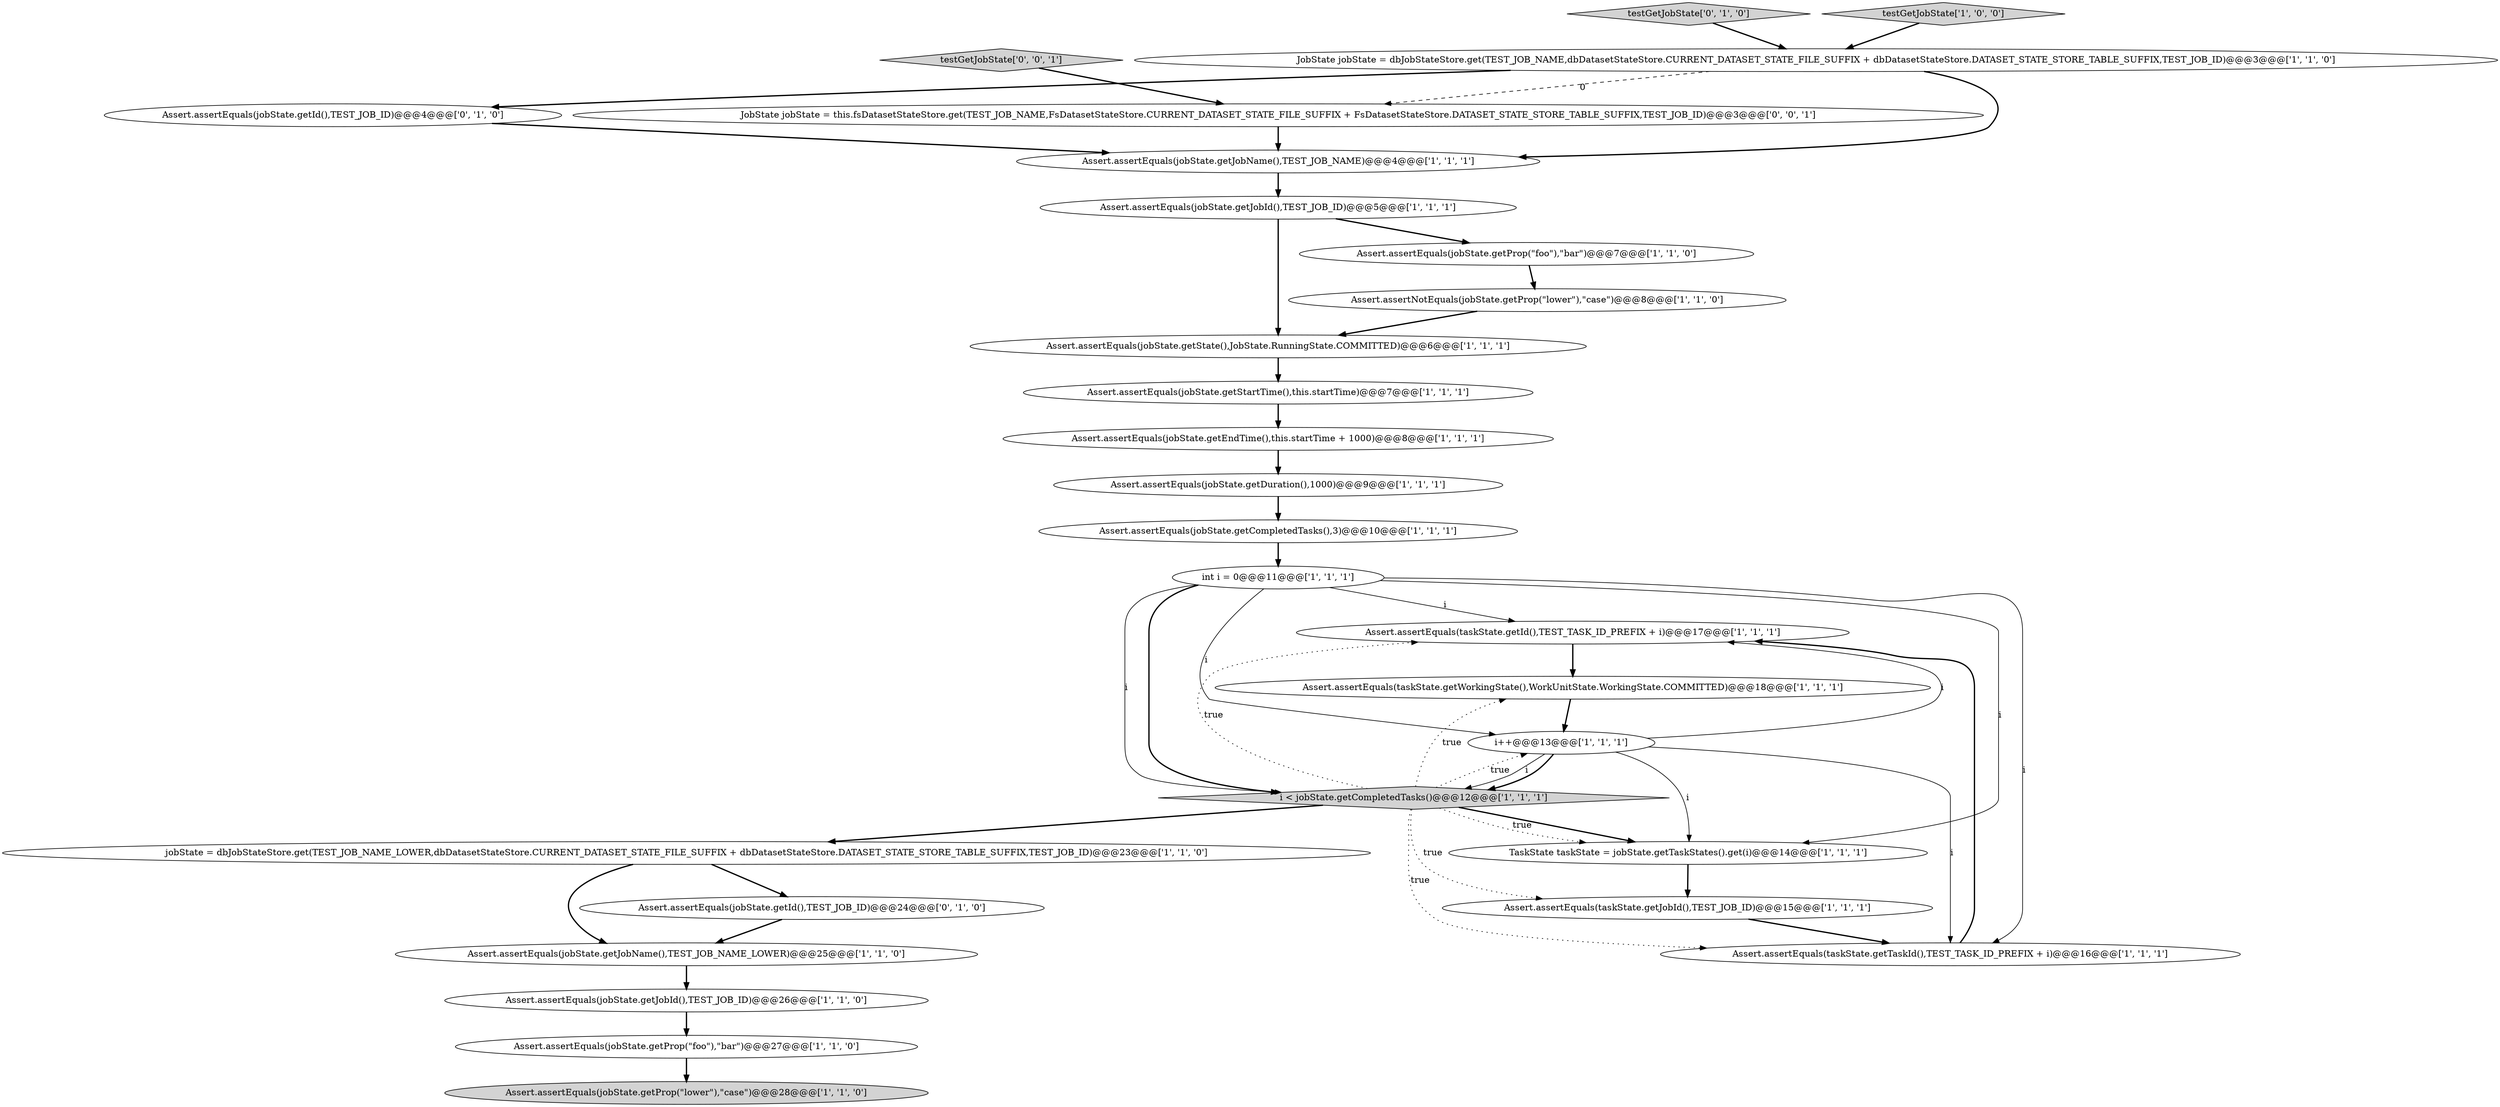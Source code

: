 digraph {
3 [style = filled, label = "Assert.assertEquals(jobState.getJobId(),TEST_JOB_ID)@@@5@@@['1', '1', '1']", fillcolor = white, shape = ellipse image = "AAA0AAABBB1BBB"];
18 [style = filled, label = "Assert.assertEquals(jobState.getState(),JobState.RunningState.COMMITTED)@@@6@@@['1', '1', '1']", fillcolor = white, shape = ellipse image = "AAA0AAABBB1BBB"];
4 [style = filled, label = "Assert.assertEquals(jobState.getJobName(),TEST_JOB_NAME)@@@4@@@['1', '1', '1']", fillcolor = white, shape = ellipse image = "AAA0AAABBB1BBB"];
22 [style = filled, label = "Assert.assertEquals(jobState.getEndTime(),this.startTime + 1000)@@@8@@@['1', '1', '1']", fillcolor = white, shape = ellipse image = "AAA0AAABBB1BBB"];
19 [style = filled, label = "Assert.assertEquals(jobState.getProp(\"foo\"),\"bar\")@@@27@@@['1', '1', '0']", fillcolor = white, shape = ellipse image = "AAA0AAABBB1BBB"];
14 [style = filled, label = "Assert.assertEquals(jobState.getStartTime(),this.startTime)@@@7@@@['1', '1', '1']", fillcolor = white, shape = ellipse image = "AAA0AAABBB1BBB"];
13 [style = filled, label = "JobState jobState = dbJobStateStore.get(TEST_JOB_NAME,dbDatasetStateStore.CURRENT_DATASET_STATE_FILE_SUFFIX + dbDatasetStateStore.DATASET_STATE_STORE_TABLE_SUFFIX,TEST_JOB_ID)@@@3@@@['1', '1', '0']", fillcolor = white, shape = ellipse image = "AAA0AAABBB1BBB"];
12 [style = filled, label = "Assert.assertEquals(jobState.getJobId(),TEST_JOB_ID)@@@26@@@['1', '1', '0']", fillcolor = white, shape = ellipse image = "AAA0AAABBB1BBB"];
0 [style = filled, label = "Assert.assertEquals(jobState.getProp(\"lower\"),\"case\")@@@28@@@['1', '1', '0']", fillcolor = lightgray, shape = ellipse image = "AAA0AAABBB1BBB"];
7 [style = filled, label = "Assert.assertEquals(taskState.getId(),TEST_TASK_ID_PREFIX + i)@@@17@@@['1', '1', '1']", fillcolor = white, shape = ellipse image = "AAA0AAABBB1BBB"];
1 [style = filled, label = "Assert.assertEquals(taskState.getWorkingState(),WorkUnitState.WorkingState.COMMITTED)@@@18@@@['1', '1', '1']", fillcolor = white, shape = ellipse image = "AAA0AAABBB1BBB"];
23 [style = filled, label = "Assert.assertEquals(jobState.getJobName(),TEST_JOB_NAME_LOWER)@@@25@@@['1', '1', '0']", fillcolor = white, shape = ellipse image = "AAA0AAABBB1BBB"];
5 [style = filled, label = "Assert.assertNotEquals(jobState.getProp(\"lower\"),\"case\")@@@8@@@['1', '1', '0']", fillcolor = white, shape = ellipse image = "AAA0AAABBB1BBB"];
17 [style = filled, label = "i < jobState.getCompletedTasks()@@@12@@@['1', '1', '1']", fillcolor = lightgray, shape = diamond image = "AAA0AAABBB1BBB"];
2 [style = filled, label = "int i = 0@@@11@@@['1', '1', '1']", fillcolor = white, shape = ellipse image = "AAA0AAABBB1BBB"];
25 [style = filled, label = "Assert.assertEquals(jobState.getId(),TEST_JOB_ID)@@@4@@@['0', '1', '0']", fillcolor = white, shape = ellipse image = "AAA1AAABBB2BBB"];
11 [style = filled, label = "TaskState taskState = jobState.getTaskStates().get(i)@@@14@@@['1', '1', '1']", fillcolor = white, shape = ellipse image = "AAA0AAABBB1BBB"];
21 [style = filled, label = "Assert.assertEquals(jobState.getCompletedTasks(),3)@@@10@@@['1', '1', '1']", fillcolor = white, shape = ellipse image = "AAA0AAABBB1BBB"];
9 [style = filled, label = "Assert.assertEquals(jobState.getDuration(),1000)@@@9@@@['1', '1', '1']", fillcolor = white, shape = ellipse image = "AAA0AAABBB1BBB"];
28 [style = filled, label = "JobState jobState = this.fsDatasetStateStore.get(TEST_JOB_NAME,FsDatasetStateStore.CURRENT_DATASET_STATE_FILE_SUFFIX + FsDatasetStateStore.DATASET_STATE_STORE_TABLE_SUFFIX,TEST_JOB_ID)@@@3@@@['0', '0', '1']", fillcolor = white, shape = ellipse image = "AAA0AAABBB3BBB"];
10 [style = filled, label = "i++@@@13@@@['1', '1', '1']", fillcolor = white, shape = ellipse image = "AAA0AAABBB1BBB"];
15 [style = filled, label = "jobState = dbJobStateStore.get(TEST_JOB_NAME_LOWER,dbDatasetStateStore.CURRENT_DATASET_STATE_FILE_SUFFIX + dbDatasetStateStore.DATASET_STATE_STORE_TABLE_SUFFIX,TEST_JOB_ID)@@@23@@@['1', '1', '0']", fillcolor = white, shape = ellipse image = "AAA0AAABBB1BBB"];
26 [style = filled, label = "testGetJobState['0', '1', '0']", fillcolor = lightgray, shape = diamond image = "AAA0AAABBB2BBB"];
24 [style = filled, label = "Assert.assertEquals(jobState.getId(),TEST_JOB_ID)@@@24@@@['0', '1', '0']", fillcolor = white, shape = ellipse image = "AAA1AAABBB2BBB"];
6 [style = filled, label = "Assert.assertEquals(taskState.getTaskId(),TEST_TASK_ID_PREFIX + i)@@@16@@@['1', '1', '1']", fillcolor = white, shape = ellipse image = "AAA0AAABBB1BBB"];
27 [style = filled, label = "testGetJobState['0', '0', '1']", fillcolor = lightgray, shape = diamond image = "AAA0AAABBB3BBB"];
8 [style = filled, label = "Assert.assertEquals(taskState.getJobId(),TEST_JOB_ID)@@@15@@@['1', '1', '1']", fillcolor = white, shape = ellipse image = "AAA0AAABBB1BBB"];
16 [style = filled, label = "testGetJobState['1', '0', '0']", fillcolor = lightgray, shape = diamond image = "AAA0AAABBB1BBB"];
20 [style = filled, label = "Assert.assertEquals(jobState.getProp(\"foo\"),\"bar\")@@@7@@@['1', '1', '0']", fillcolor = white, shape = ellipse image = "AAA0AAABBB1BBB"];
13->4 [style = bold, label=""];
1->10 [style = bold, label=""];
26->13 [style = bold, label=""];
10->17 [style = bold, label=""];
2->17 [style = solid, label="i"];
24->23 [style = bold, label=""];
27->28 [style = bold, label=""];
17->1 [style = dotted, label="true"];
17->7 [style = dotted, label="true"];
13->25 [style = bold, label=""];
2->11 [style = solid, label="i"];
20->5 [style = bold, label=""];
15->23 [style = bold, label=""];
10->6 [style = solid, label="i"];
19->0 [style = bold, label=""];
9->21 [style = bold, label=""];
8->6 [style = bold, label=""];
15->24 [style = bold, label=""];
2->10 [style = solid, label="i"];
16->13 [style = bold, label=""];
22->9 [style = bold, label=""];
3->18 [style = bold, label=""];
3->20 [style = bold, label=""];
2->17 [style = bold, label=""];
21->2 [style = bold, label=""];
28->4 [style = bold, label=""];
25->4 [style = bold, label=""];
2->6 [style = solid, label="i"];
17->15 [style = bold, label=""];
11->8 [style = bold, label=""];
23->12 [style = bold, label=""];
2->7 [style = solid, label="i"];
10->11 [style = solid, label="i"];
17->10 [style = dotted, label="true"];
12->19 [style = bold, label=""];
17->8 [style = dotted, label="true"];
5->18 [style = bold, label=""];
17->11 [style = bold, label=""];
17->6 [style = dotted, label="true"];
17->11 [style = dotted, label="true"];
10->17 [style = solid, label="i"];
7->1 [style = bold, label=""];
10->7 [style = solid, label="i"];
6->7 [style = bold, label=""];
18->14 [style = bold, label=""];
4->3 [style = bold, label=""];
13->28 [style = dashed, label="0"];
14->22 [style = bold, label=""];
}

